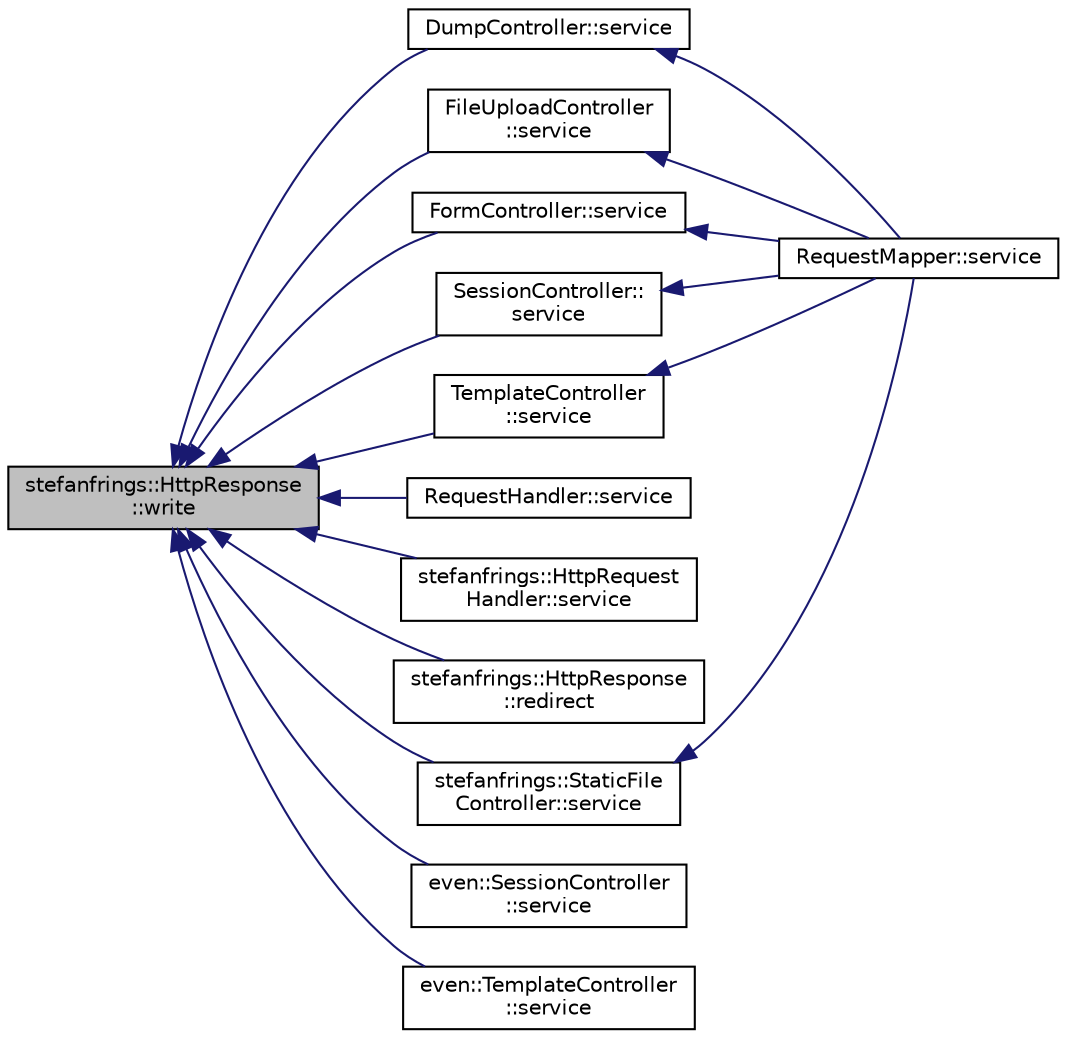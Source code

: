 digraph "stefanfrings::HttpResponse::write"
{
  edge [fontname="Helvetica",fontsize="10",labelfontname="Helvetica",labelfontsize="10"];
  node [fontname="Helvetica",fontsize="10",shape=record];
  rankdir="LR";
  Node54 [label="stefanfrings::HttpResponse\l::write",height=0.2,width=0.4,color="black", fillcolor="grey75", style="filled", fontcolor="black"];
  Node54 -> Node55 [dir="back",color="midnightblue",fontsize="10",style="solid"];
  Node55 [label="DumpController::service",height=0.2,width=0.4,color="black", fillcolor="white", style="filled",URL="$class_dump_controller.html#ab2d5b920d9b2ec9310d2e57ed1e8e32f"];
  Node55 -> Node56 [dir="back",color="midnightblue",fontsize="10",style="solid"];
  Node56 [label="RequestMapper::service",height=0.2,width=0.4,color="black", fillcolor="white", style="filled",URL="$class_request_mapper.html#a5faa3e99e8599b260d2c9ec1479b6419"];
  Node54 -> Node57 [dir="back",color="midnightblue",fontsize="10",style="solid"];
  Node57 [label="FileUploadController\l::service",height=0.2,width=0.4,color="black", fillcolor="white", style="filled",URL="$class_file_upload_controller.html#adfa8811a91e6f1ddf7f28f4d98cb1679"];
  Node57 -> Node56 [dir="back",color="midnightblue",fontsize="10",style="solid"];
  Node54 -> Node58 [dir="back",color="midnightblue",fontsize="10",style="solid"];
  Node58 [label="FormController::service",height=0.2,width=0.4,color="black", fillcolor="white", style="filled",URL="$class_form_controller.html#af327951d82e5b89df6e006c370540b7a"];
  Node58 -> Node56 [dir="back",color="midnightblue",fontsize="10",style="solid"];
  Node54 -> Node59 [dir="back",color="midnightblue",fontsize="10",style="solid"];
  Node59 [label="SessionController::\lservice",height=0.2,width=0.4,color="black", fillcolor="white", style="filled",URL="$class_session_controller.html#a2eb65af29d53ff51d709cc892611d5a9"];
  Node59 -> Node56 [dir="back",color="midnightblue",fontsize="10",style="solid"];
  Node54 -> Node60 [dir="back",color="midnightblue",fontsize="10",style="solid"];
  Node60 [label="TemplateController\l::service",height=0.2,width=0.4,color="black", fillcolor="white", style="filled",URL="$class_template_controller.html#ad34c48cf60094e0deb73aa7145e93eac"];
  Node60 -> Node56 [dir="back",color="midnightblue",fontsize="10",style="solid"];
  Node54 -> Node61 [dir="back",color="midnightblue",fontsize="10",style="solid"];
  Node61 [label="RequestHandler::service",height=0.2,width=0.4,color="black", fillcolor="white", style="filled",URL="$class_request_handler.html#a46dbcda155cd987e45d55b2941dbfd71"];
  Node54 -> Node62 [dir="back",color="midnightblue",fontsize="10",style="solid"];
  Node62 [label="stefanfrings::HttpRequest\lHandler::service",height=0.2,width=0.4,color="black", fillcolor="white", style="filled",URL="$classstefanfrings_1_1_http_request_handler.html#a0a7210907152c46b8b5a47feb64cf6bd"];
  Node54 -> Node63 [dir="back",color="midnightblue",fontsize="10",style="solid"];
  Node63 [label="stefanfrings::HttpResponse\l::redirect",height=0.2,width=0.4,color="black", fillcolor="white", style="filled",URL="$classstefanfrings_1_1_http_response.html#afb4d442dd120b515d472aff13074275a"];
  Node54 -> Node64 [dir="back",color="midnightblue",fontsize="10",style="solid"];
  Node64 [label="stefanfrings::StaticFile\lController::service",height=0.2,width=0.4,color="black", fillcolor="white", style="filled",URL="$classstefanfrings_1_1_static_file_controller.html#a88bbd874c62c8335d0775629b22871a1"];
  Node64 -> Node56 [dir="back",color="midnightblue",fontsize="10",style="solid"];
  Node54 -> Node65 [dir="back",color="midnightblue",fontsize="10",style="solid"];
  Node65 [label="even::SessionController\l::service",height=0.2,width=0.4,color="black", fillcolor="white", style="filled",URL="$classeven_1_1_session_controller.html#a2eb65af29d53ff51d709cc892611d5a9"];
  Node54 -> Node66 [dir="back",color="midnightblue",fontsize="10",style="solid"];
  Node66 [label="even::TemplateController\l::service",height=0.2,width=0.4,color="black", fillcolor="white", style="filled",URL="$classeven_1_1_template_controller.html#ad34c48cf60094e0deb73aa7145e93eac"];
}
